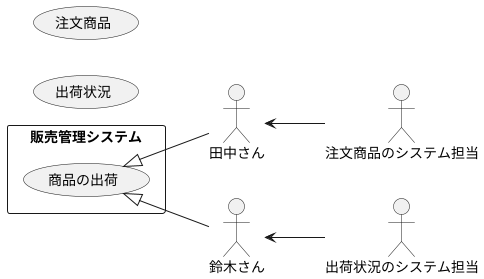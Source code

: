@startuml 演習2―5
left to right direction
actor 田中さん
actor 鈴木さん
usecase 出荷状況
usecase 注文商品

rectangle 販売管理システム{
    usecase 商品の出荷    
}
商品の出荷 <|-- 田中さん 
商品の出荷 <|-- 鈴木さん
田中さん <-- 注文商品のシステム担当
鈴木さん <-- 出荷状況のシステム担当
    
@enduml